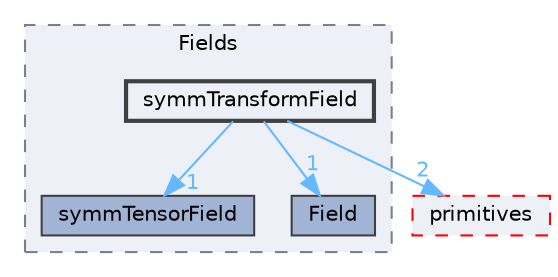 digraph "src/OpenFOAM/fields/Fields/symmTransformField"
{
 // LATEX_PDF_SIZE
  bgcolor="transparent";
  edge [fontname=Helvetica,fontsize=10,labelfontname=Helvetica,labelfontsize=10];
  node [fontname=Helvetica,fontsize=10,shape=box,height=0.2,width=0.4];
  compound=true
  subgraph clusterdir_7d364942a13d3ce50f6681364b448a98 {
    graph [ bgcolor="#edf0f7", pencolor="grey50", label="Fields", fontname=Helvetica,fontsize=10 style="filled,dashed", URL="dir_7d364942a13d3ce50f6681364b448a98.html",tooltip=""]
  dir_005196fc1fbfc964c6c8f9723b2aa3fd [label="symmTensorField", fillcolor="#a2b4d6", color="grey25", style="filled", URL="dir_005196fc1fbfc964c6c8f9723b2aa3fd.html",tooltip=""];
  dir_4ebd9bc21e2e523c28661f024575b5ba [label="Field", fillcolor="#a2b4d6", color="grey25", style="filled", URL="dir_4ebd9bc21e2e523c28661f024575b5ba.html",tooltip=""];
  dir_204aca48020e1d6549c23fa4beb8443e [label="symmTransformField", fillcolor="#edf0f7", color="grey25", style="filled,bold", URL="dir_204aca48020e1d6549c23fa4beb8443e.html",tooltip=""];
  }
  dir_3e50f45338116b169052b428016851aa [label="primitives", fillcolor="#edf0f7", color="red", style="filled,dashed", URL="dir_3e50f45338116b169052b428016851aa.html",tooltip=""];
  dir_204aca48020e1d6549c23fa4beb8443e->dir_005196fc1fbfc964c6c8f9723b2aa3fd [headlabel="1", labeldistance=1.5 headhref="dir_003936_003934.html" href="dir_003936_003934.html" color="steelblue1" fontcolor="steelblue1"];
  dir_204aca48020e1d6549c23fa4beb8443e->dir_3e50f45338116b169052b428016851aa [headlabel="2", labeldistance=1.5 headhref="dir_003936_003069.html" href="dir_003936_003069.html" color="steelblue1" fontcolor="steelblue1"];
  dir_204aca48020e1d6549c23fa4beb8443e->dir_4ebd9bc21e2e523c28661f024575b5ba [headlabel="1", labeldistance=1.5 headhref="dir_003936_001319.html" href="dir_003936_001319.html" color="steelblue1" fontcolor="steelblue1"];
}
